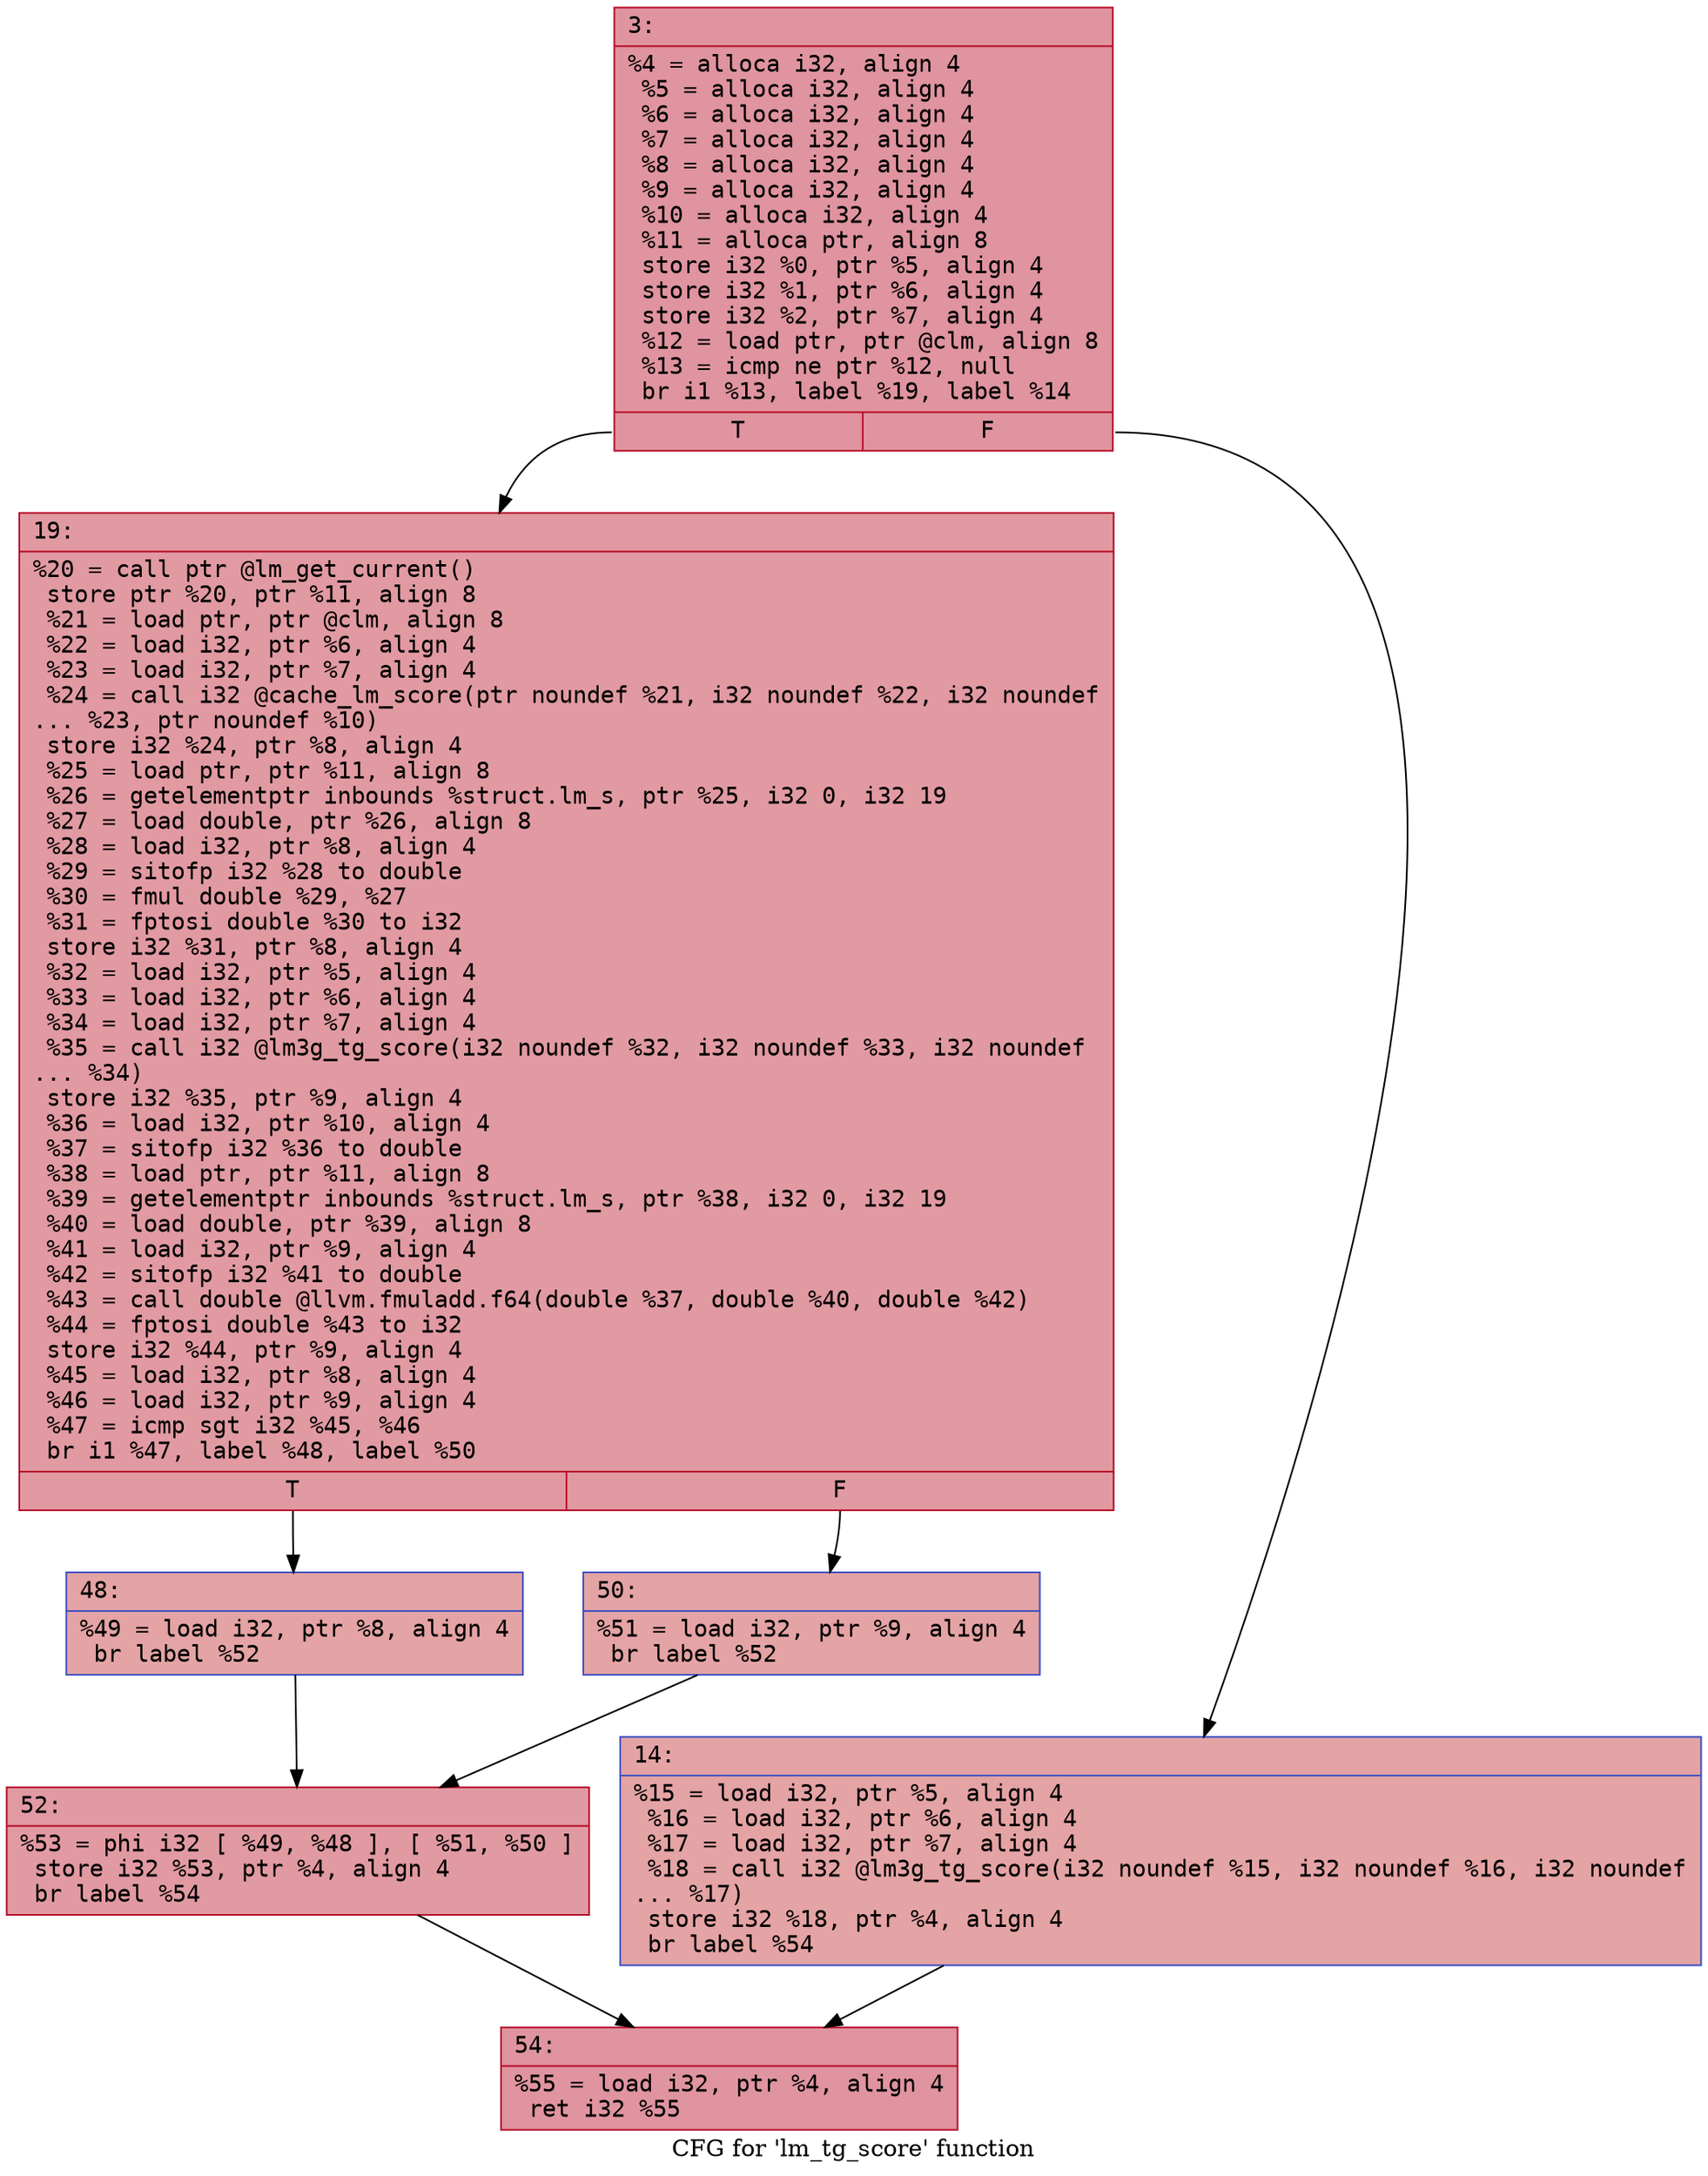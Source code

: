 digraph "CFG for 'lm_tg_score' function" {
	label="CFG for 'lm_tg_score' function";

	Node0x60000344a080 [shape=record,color="#b70d28ff", style=filled, fillcolor="#b70d2870" fontname="Courier",label="{3:\l|  %4 = alloca i32, align 4\l  %5 = alloca i32, align 4\l  %6 = alloca i32, align 4\l  %7 = alloca i32, align 4\l  %8 = alloca i32, align 4\l  %9 = alloca i32, align 4\l  %10 = alloca i32, align 4\l  %11 = alloca ptr, align 8\l  store i32 %0, ptr %5, align 4\l  store i32 %1, ptr %6, align 4\l  store i32 %2, ptr %7, align 4\l  %12 = load ptr, ptr @clm, align 8\l  %13 = icmp ne ptr %12, null\l  br i1 %13, label %19, label %14\l|{<s0>T|<s1>F}}"];
	Node0x60000344a080:s0 -> Node0x60000344a120[tooltip="3 -> 19\nProbability 62.50%" ];
	Node0x60000344a080:s1 -> Node0x60000344a0d0[tooltip="3 -> 14\nProbability 37.50%" ];
	Node0x60000344a0d0 [shape=record,color="#3d50c3ff", style=filled, fillcolor="#c32e3170" fontname="Courier",label="{14:\l|  %15 = load i32, ptr %5, align 4\l  %16 = load i32, ptr %6, align 4\l  %17 = load i32, ptr %7, align 4\l  %18 = call i32 @lm3g_tg_score(i32 noundef %15, i32 noundef %16, i32 noundef\l... %17)\l  store i32 %18, ptr %4, align 4\l  br label %54\l}"];
	Node0x60000344a0d0 -> Node0x60000344a260[tooltip="14 -> 54\nProbability 100.00%" ];
	Node0x60000344a120 [shape=record,color="#b70d28ff", style=filled, fillcolor="#bb1b2c70" fontname="Courier",label="{19:\l|  %20 = call ptr @lm_get_current()\l  store ptr %20, ptr %11, align 8\l  %21 = load ptr, ptr @clm, align 8\l  %22 = load i32, ptr %6, align 4\l  %23 = load i32, ptr %7, align 4\l  %24 = call i32 @cache_lm_score(ptr noundef %21, i32 noundef %22, i32 noundef\l... %23, ptr noundef %10)\l  store i32 %24, ptr %8, align 4\l  %25 = load ptr, ptr %11, align 8\l  %26 = getelementptr inbounds %struct.lm_s, ptr %25, i32 0, i32 19\l  %27 = load double, ptr %26, align 8\l  %28 = load i32, ptr %8, align 4\l  %29 = sitofp i32 %28 to double\l  %30 = fmul double %29, %27\l  %31 = fptosi double %30 to i32\l  store i32 %31, ptr %8, align 4\l  %32 = load i32, ptr %5, align 4\l  %33 = load i32, ptr %6, align 4\l  %34 = load i32, ptr %7, align 4\l  %35 = call i32 @lm3g_tg_score(i32 noundef %32, i32 noundef %33, i32 noundef\l... %34)\l  store i32 %35, ptr %9, align 4\l  %36 = load i32, ptr %10, align 4\l  %37 = sitofp i32 %36 to double\l  %38 = load ptr, ptr %11, align 8\l  %39 = getelementptr inbounds %struct.lm_s, ptr %38, i32 0, i32 19\l  %40 = load double, ptr %39, align 8\l  %41 = load i32, ptr %9, align 4\l  %42 = sitofp i32 %41 to double\l  %43 = call double @llvm.fmuladd.f64(double %37, double %40, double %42)\l  %44 = fptosi double %43 to i32\l  store i32 %44, ptr %9, align 4\l  %45 = load i32, ptr %8, align 4\l  %46 = load i32, ptr %9, align 4\l  %47 = icmp sgt i32 %45, %46\l  br i1 %47, label %48, label %50\l|{<s0>T|<s1>F}}"];
	Node0x60000344a120:s0 -> Node0x60000344a170[tooltip="19 -> 48\nProbability 50.00%" ];
	Node0x60000344a120:s1 -> Node0x60000344a1c0[tooltip="19 -> 50\nProbability 50.00%" ];
	Node0x60000344a170 [shape=record,color="#3d50c3ff", style=filled, fillcolor="#c32e3170" fontname="Courier",label="{48:\l|  %49 = load i32, ptr %8, align 4\l  br label %52\l}"];
	Node0x60000344a170 -> Node0x60000344a210[tooltip="48 -> 52\nProbability 100.00%" ];
	Node0x60000344a1c0 [shape=record,color="#3d50c3ff", style=filled, fillcolor="#c32e3170" fontname="Courier",label="{50:\l|  %51 = load i32, ptr %9, align 4\l  br label %52\l}"];
	Node0x60000344a1c0 -> Node0x60000344a210[tooltip="50 -> 52\nProbability 100.00%" ];
	Node0x60000344a210 [shape=record,color="#b70d28ff", style=filled, fillcolor="#bb1b2c70" fontname="Courier",label="{52:\l|  %53 = phi i32 [ %49, %48 ], [ %51, %50 ]\l  store i32 %53, ptr %4, align 4\l  br label %54\l}"];
	Node0x60000344a210 -> Node0x60000344a260[tooltip="52 -> 54\nProbability 100.00%" ];
	Node0x60000344a260 [shape=record,color="#b70d28ff", style=filled, fillcolor="#b70d2870" fontname="Courier",label="{54:\l|  %55 = load i32, ptr %4, align 4\l  ret i32 %55\l}"];
}
